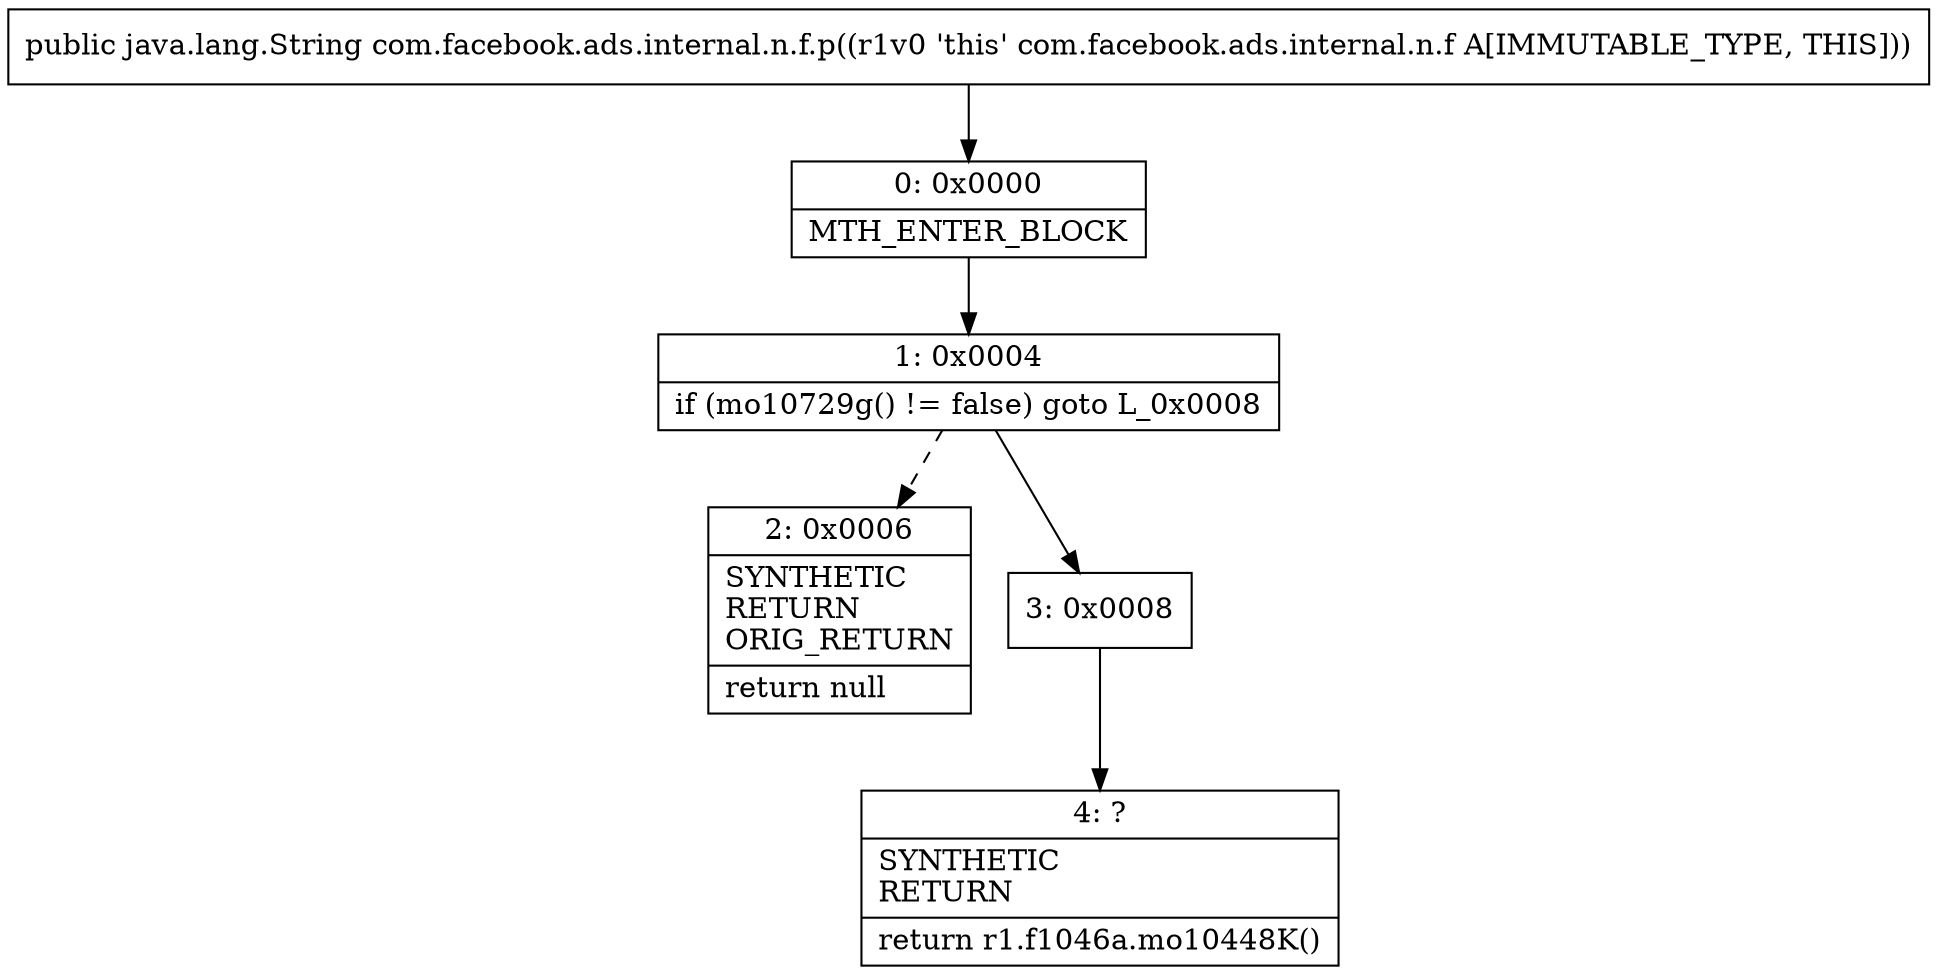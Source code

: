 digraph "CFG forcom.facebook.ads.internal.n.f.p()Ljava\/lang\/String;" {
Node_0 [shape=record,label="{0\:\ 0x0000|MTH_ENTER_BLOCK\l}"];
Node_1 [shape=record,label="{1\:\ 0x0004|if (mo10729g() != false) goto L_0x0008\l}"];
Node_2 [shape=record,label="{2\:\ 0x0006|SYNTHETIC\lRETURN\lORIG_RETURN\l|return null\l}"];
Node_3 [shape=record,label="{3\:\ 0x0008}"];
Node_4 [shape=record,label="{4\:\ ?|SYNTHETIC\lRETURN\l|return r1.f1046a.mo10448K()\l}"];
MethodNode[shape=record,label="{public java.lang.String com.facebook.ads.internal.n.f.p((r1v0 'this' com.facebook.ads.internal.n.f A[IMMUTABLE_TYPE, THIS])) }"];
MethodNode -> Node_0;
Node_0 -> Node_1;
Node_1 -> Node_2[style=dashed];
Node_1 -> Node_3;
Node_3 -> Node_4;
}

